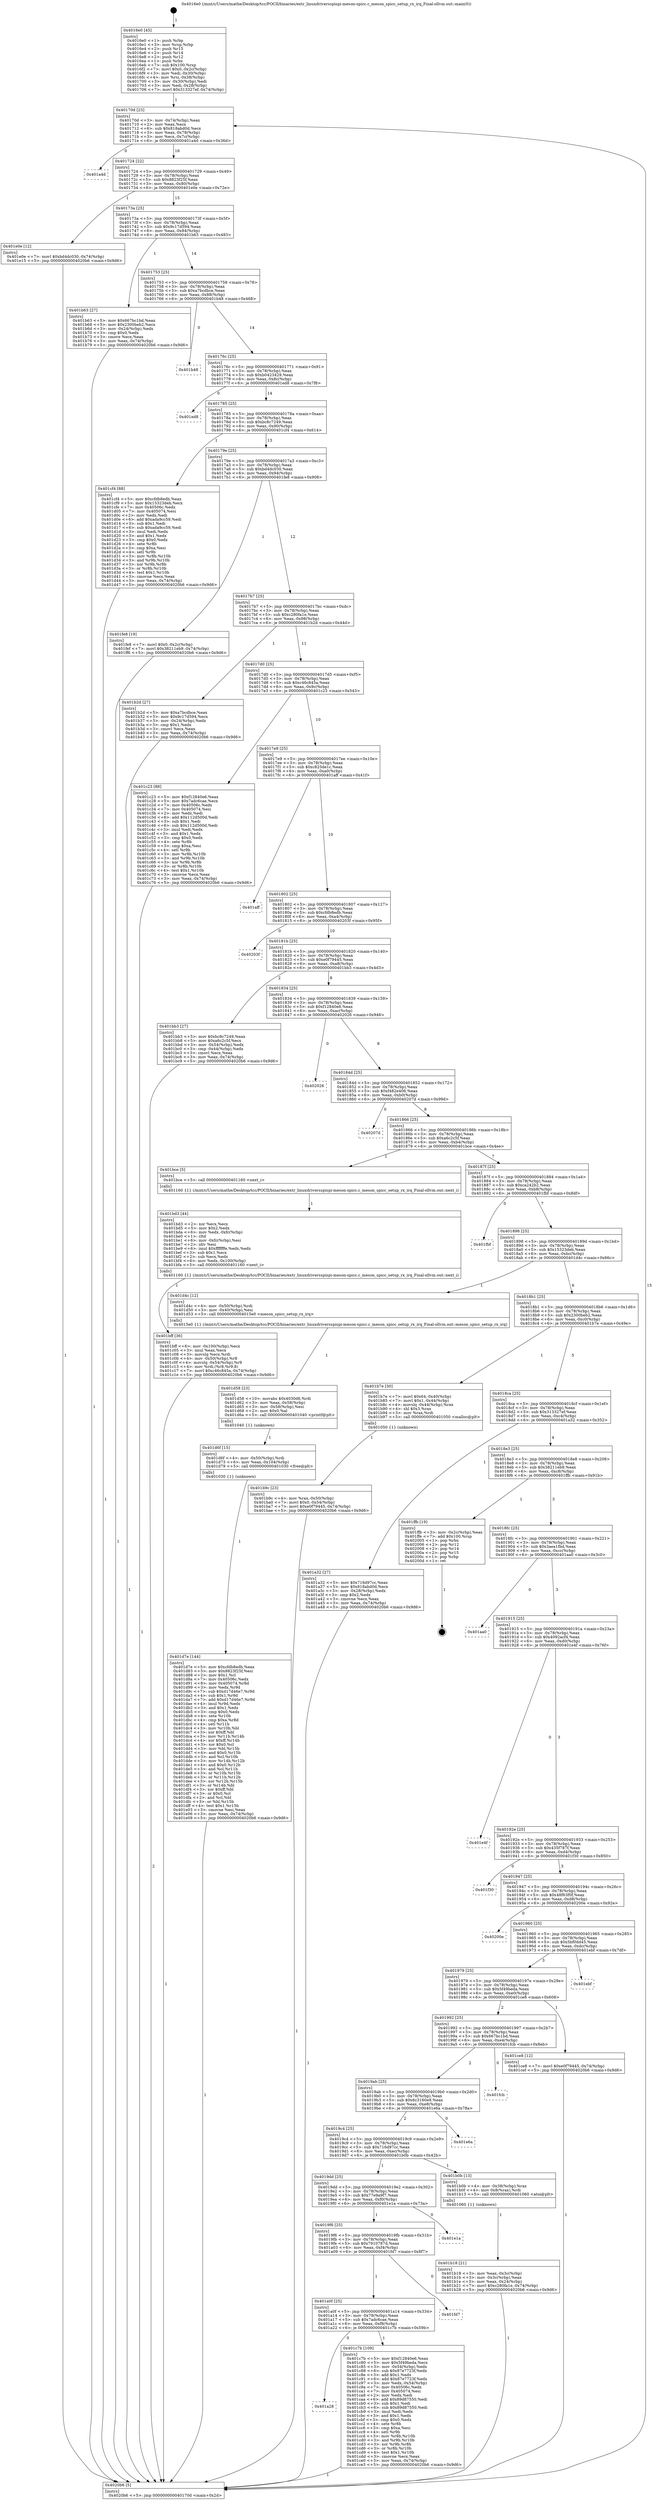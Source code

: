 digraph "0x4016e0" {
  label = "0x4016e0 (/mnt/c/Users/mathe/Desktop/tcc/POCII/binaries/extr_linuxdriversspispi-meson-spicc.c_meson_spicc_setup_rx_irq_Final-ollvm.out::main(0))"
  labelloc = "t"
  node[shape=record]

  Entry [label="",width=0.3,height=0.3,shape=circle,fillcolor=black,style=filled]
  "0x40170d" [label="{
     0x40170d [23]\l
     | [instrs]\l
     &nbsp;&nbsp;0x40170d \<+3\>: mov -0x74(%rbp),%eax\l
     &nbsp;&nbsp;0x401710 \<+2\>: mov %eax,%ecx\l
     &nbsp;&nbsp;0x401712 \<+6\>: sub $0x818abd0d,%ecx\l
     &nbsp;&nbsp;0x401718 \<+3\>: mov %eax,-0x78(%rbp)\l
     &nbsp;&nbsp;0x40171b \<+3\>: mov %ecx,-0x7c(%rbp)\l
     &nbsp;&nbsp;0x40171e \<+6\>: je 0000000000401a4d \<main+0x36d\>\l
  }"]
  "0x401a4d" [label="{
     0x401a4d\l
  }", style=dashed]
  "0x401724" [label="{
     0x401724 [22]\l
     | [instrs]\l
     &nbsp;&nbsp;0x401724 \<+5\>: jmp 0000000000401729 \<main+0x49\>\l
     &nbsp;&nbsp;0x401729 \<+3\>: mov -0x78(%rbp),%eax\l
     &nbsp;&nbsp;0x40172c \<+5\>: sub $0x8823f25f,%eax\l
     &nbsp;&nbsp;0x401731 \<+3\>: mov %eax,-0x80(%rbp)\l
     &nbsp;&nbsp;0x401734 \<+6\>: je 0000000000401e0e \<main+0x72e\>\l
  }"]
  Exit [label="",width=0.3,height=0.3,shape=circle,fillcolor=black,style=filled,peripheries=2]
  "0x401e0e" [label="{
     0x401e0e [12]\l
     | [instrs]\l
     &nbsp;&nbsp;0x401e0e \<+7\>: movl $0xbd4dc030,-0x74(%rbp)\l
     &nbsp;&nbsp;0x401e15 \<+5\>: jmp 00000000004020b6 \<main+0x9d6\>\l
  }"]
  "0x40173a" [label="{
     0x40173a [25]\l
     | [instrs]\l
     &nbsp;&nbsp;0x40173a \<+5\>: jmp 000000000040173f \<main+0x5f\>\l
     &nbsp;&nbsp;0x40173f \<+3\>: mov -0x78(%rbp),%eax\l
     &nbsp;&nbsp;0x401742 \<+5\>: sub $0x9c17d594,%eax\l
     &nbsp;&nbsp;0x401747 \<+6\>: mov %eax,-0x84(%rbp)\l
     &nbsp;&nbsp;0x40174d \<+6\>: je 0000000000401b63 \<main+0x483\>\l
  }"]
  "0x401d7e" [label="{
     0x401d7e [144]\l
     | [instrs]\l
     &nbsp;&nbsp;0x401d7e \<+5\>: mov $0xcfdb8edb,%eax\l
     &nbsp;&nbsp;0x401d83 \<+5\>: mov $0x8823f25f,%esi\l
     &nbsp;&nbsp;0x401d88 \<+2\>: mov $0x1,%cl\l
     &nbsp;&nbsp;0x401d8a \<+7\>: mov 0x40506c,%edx\l
     &nbsp;&nbsp;0x401d91 \<+8\>: mov 0x405074,%r8d\l
     &nbsp;&nbsp;0x401d99 \<+3\>: mov %edx,%r9d\l
     &nbsp;&nbsp;0x401d9c \<+7\>: sub $0xd17d46e7,%r9d\l
     &nbsp;&nbsp;0x401da3 \<+4\>: sub $0x1,%r9d\l
     &nbsp;&nbsp;0x401da7 \<+7\>: add $0xd17d46e7,%r9d\l
     &nbsp;&nbsp;0x401dae \<+4\>: imul %r9d,%edx\l
     &nbsp;&nbsp;0x401db2 \<+3\>: and $0x1,%edx\l
     &nbsp;&nbsp;0x401db5 \<+3\>: cmp $0x0,%edx\l
     &nbsp;&nbsp;0x401db8 \<+4\>: sete %r10b\l
     &nbsp;&nbsp;0x401dbc \<+4\>: cmp $0xa,%r8d\l
     &nbsp;&nbsp;0x401dc0 \<+4\>: setl %r11b\l
     &nbsp;&nbsp;0x401dc4 \<+3\>: mov %r10b,%bl\l
     &nbsp;&nbsp;0x401dc7 \<+3\>: xor $0xff,%bl\l
     &nbsp;&nbsp;0x401dca \<+3\>: mov %r11b,%r14b\l
     &nbsp;&nbsp;0x401dcd \<+4\>: xor $0xff,%r14b\l
     &nbsp;&nbsp;0x401dd1 \<+3\>: xor $0x0,%cl\l
     &nbsp;&nbsp;0x401dd4 \<+3\>: mov %bl,%r15b\l
     &nbsp;&nbsp;0x401dd7 \<+4\>: and $0x0,%r15b\l
     &nbsp;&nbsp;0x401ddb \<+3\>: and %cl,%r10b\l
     &nbsp;&nbsp;0x401dde \<+3\>: mov %r14b,%r12b\l
     &nbsp;&nbsp;0x401de1 \<+4\>: and $0x0,%r12b\l
     &nbsp;&nbsp;0x401de5 \<+3\>: and %cl,%r11b\l
     &nbsp;&nbsp;0x401de8 \<+3\>: or %r10b,%r15b\l
     &nbsp;&nbsp;0x401deb \<+3\>: or %r11b,%r12b\l
     &nbsp;&nbsp;0x401dee \<+3\>: xor %r12b,%r15b\l
     &nbsp;&nbsp;0x401df1 \<+3\>: or %r14b,%bl\l
     &nbsp;&nbsp;0x401df4 \<+3\>: xor $0xff,%bl\l
     &nbsp;&nbsp;0x401df7 \<+3\>: or $0x0,%cl\l
     &nbsp;&nbsp;0x401dfa \<+2\>: and %cl,%bl\l
     &nbsp;&nbsp;0x401dfc \<+3\>: or %bl,%r15b\l
     &nbsp;&nbsp;0x401dff \<+4\>: test $0x1,%r15b\l
     &nbsp;&nbsp;0x401e03 \<+3\>: cmovne %esi,%eax\l
     &nbsp;&nbsp;0x401e06 \<+3\>: mov %eax,-0x74(%rbp)\l
     &nbsp;&nbsp;0x401e09 \<+5\>: jmp 00000000004020b6 \<main+0x9d6\>\l
  }"]
  "0x401b63" [label="{
     0x401b63 [27]\l
     | [instrs]\l
     &nbsp;&nbsp;0x401b63 \<+5\>: mov $0x667bc1bd,%eax\l
     &nbsp;&nbsp;0x401b68 \<+5\>: mov $0x2300beb2,%ecx\l
     &nbsp;&nbsp;0x401b6d \<+3\>: mov -0x24(%rbp),%edx\l
     &nbsp;&nbsp;0x401b70 \<+3\>: cmp $0x0,%edx\l
     &nbsp;&nbsp;0x401b73 \<+3\>: cmove %ecx,%eax\l
     &nbsp;&nbsp;0x401b76 \<+3\>: mov %eax,-0x74(%rbp)\l
     &nbsp;&nbsp;0x401b79 \<+5\>: jmp 00000000004020b6 \<main+0x9d6\>\l
  }"]
  "0x401753" [label="{
     0x401753 [25]\l
     | [instrs]\l
     &nbsp;&nbsp;0x401753 \<+5\>: jmp 0000000000401758 \<main+0x78\>\l
     &nbsp;&nbsp;0x401758 \<+3\>: mov -0x78(%rbp),%eax\l
     &nbsp;&nbsp;0x40175b \<+5\>: sub $0xa7bcdbce,%eax\l
     &nbsp;&nbsp;0x401760 \<+6\>: mov %eax,-0x88(%rbp)\l
     &nbsp;&nbsp;0x401766 \<+6\>: je 0000000000401b48 \<main+0x468\>\l
  }"]
  "0x401d6f" [label="{
     0x401d6f [15]\l
     | [instrs]\l
     &nbsp;&nbsp;0x401d6f \<+4\>: mov -0x50(%rbp),%rdi\l
     &nbsp;&nbsp;0x401d73 \<+6\>: mov %eax,-0x104(%rbp)\l
     &nbsp;&nbsp;0x401d79 \<+5\>: call 0000000000401030 \<free@plt\>\l
     | [calls]\l
     &nbsp;&nbsp;0x401030 \{1\} (unknown)\l
  }"]
  "0x401b48" [label="{
     0x401b48\l
  }", style=dashed]
  "0x40176c" [label="{
     0x40176c [25]\l
     | [instrs]\l
     &nbsp;&nbsp;0x40176c \<+5\>: jmp 0000000000401771 \<main+0x91\>\l
     &nbsp;&nbsp;0x401771 \<+3\>: mov -0x78(%rbp),%eax\l
     &nbsp;&nbsp;0x401774 \<+5\>: sub $0xb0423429,%eax\l
     &nbsp;&nbsp;0x401779 \<+6\>: mov %eax,-0x8c(%rbp)\l
     &nbsp;&nbsp;0x40177f \<+6\>: je 0000000000401ed8 \<main+0x7f8\>\l
  }"]
  "0x401d58" [label="{
     0x401d58 [23]\l
     | [instrs]\l
     &nbsp;&nbsp;0x401d58 \<+10\>: movabs $0x4030d6,%rdi\l
     &nbsp;&nbsp;0x401d62 \<+3\>: mov %eax,-0x58(%rbp)\l
     &nbsp;&nbsp;0x401d65 \<+3\>: mov -0x58(%rbp),%esi\l
     &nbsp;&nbsp;0x401d68 \<+2\>: mov $0x0,%al\l
     &nbsp;&nbsp;0x401d6a \<+5\>: call 0000000000401040 \<printf@plt\>\l
     | [calls]\l
     &nbsp;&nbsp;0x401040 \{1\} (unknown)\l
  }"]
  "0x401ed8" [label="{
     0x401ed8\l
  }", style=dashed]
  "0x401785" [label="{
     0x401785 [25]\l
     | [instrs]\l
     &nbsp;&nbsp;0x401785 \<+5\>: jmp 000000000040178a \<main+0xaa\>\l
     &nbsp;&nbsp;0x40178a \<+3\>: mov -0x78(%rbp),%eax\l
     &nbsp;&nbsp;0x40178d \<+5\>: sub $0xbc8c7249,%eax\l
     &nbsp;&nbsp;0x401792 \<+6\>: mov %eax,-0x90(%rbp)\l
     &nbsp;&nbsp;0x401798 \<+6\>: je 0000000000401cf4 \<main+0x614\>\l
  }"]
  "0x401a28" [label="{
     0x401a28\l
  }", style=dashed]
  "0x401cf4" [label="{
     0x401cf4 [88]\l
     | [instrs]\l
     &nbsp;&nbsp;0x401cf4 \<+5\>: mov $0xcfdb8edb,%eax\l
     &nbsp;&nbsp;0x401cf9 \<+5\>: mov $0x15323deb,%ecx\l
     &nbsp;&nbsp;0x401cfe \<+7\>: mov 0x40506c,%edx\l
     &nbsp;&nbsp;0x401d05 \<+7\>: mov 0x405074,%esi\l
     &nbsp;&nbsp;0x401d0c \<+2\>: mov %edx,%edi\l
     &nbsp;&nbsp;0x401d0e \<+6\>: add $0xada9cc59,%edi\l
     &nbsp;&nbsp;0x401d14 \<+3\>: sub $0x1,%edi\l
     &nbsp;&nbsp;0x401d17 \<+6\>: sub $0xada9cc59,%edi\l
     &nbsp;&nbsp;0x401d1d \<+3\>: imul %edi,%edx\l
     &nbsp;&nbsp;0x401d20 \<+3\>: and $0x1,%edx\l
     &nbsp;&nbsp;0x401d23 \<+3\>: cmp $0x0,%edx\l
     &nbsp;&nbsp;0x401d26 \<+4\>: sete %r8b\l
     &nbsp;&nbsp;0x401d2a \<+3\>: cmp $0xa,%esi\l
     &nbsp;&nbsp;0x401d2d \<+4\>: setl %r9b\l
     &nbsp;&nbsp;0x401d31 \<+3\>: mov %r8b,%r10b\l
     &nbsp;&nbsp;0x401d34 \<+3\>: and %r9b,%r10b\l
     &nbsp;&nbsp;0x401d37 \<+3\>: xor %r9b,%r8b\l
     &nbsp;&nbsp;0x401d3a \<+3\>: or %r8b,%r10b\l
     &nbsp;&nbsp;0x401d3d \<+4\>: test $0x1,%r10b\l
     &nbsp;&nbsp;0x401d41 \<+3\>: cmovne %ecx,%eax\l
     &nbsp;&nbsp;0x401d44 \<+3\>: mov %eax,-0x74(%rbp)\l
     &nbsp;&nbsp;0x401d47 \<+5\>: jmp 00000000004020b6 \<main+0x9d6\>\l
  }"]
  "0x40179e" [label="{
     0x40179e [25]\l
     | [instrs]\l
     &nbsp;&nbsp;0x40179e \<+5\>: jmp 00000000004017a3 \<main+0xc3\>\l
     &nbsp;&nbsp;0x4017a3 \<+3\>: mov -0x78(%rbp),%eax\l
     &nbsp;&nbsp;0x4017a6 \<+5\>: sub $0xbd4dc030,%eax\l
     &nbsp;&nbsp;0x4017ab \<+6\>: mov %eax,-0x94(%rbp)\l
     &nbsp;&nbsp;0x4017b1 \<+6\>: je 0000000000401fe8 \<main+0x908\>\l
  }"]
  "0x401c7b" [label="{
     0x401c7b [109]\l
     | [instrs]\l
     &nbsp;&nbsp;0x401c7b \<+5\>: mov $0xf12840e6,%eax\l
     &nbsp;&nbsp;0x401c80 \<+5\>: mov $0x5f49beda,%ecx\l
     &nbsp;&nbsp;0x401c85 \<+3\>: mov -0x54(%rbp),%edx\l
     &nbsp;&nbsp;0x401c88 \<+6\>: sub $0x87e7723f,%edx\l
     &nbsp;&nbsp;0x401c8e \<+3\>: add $0x1,%edx\l
     &nbsp;&nbsp;0x401c91 \<+6\>: add $0x87e7723f,%edx\l
     &nbsp;&nbsp;0x401c97 \<+3\>: mov %edx,-0x54(%rbp)\l
     &nbsp;&nbsp;0x401c9a \<+7\>: mov 0x40506c,%edx\l
     &nbsp;&nbsp;0x401ca1 \<+7\>: mov 0x405074,%esi\l
     &nbsp;&nbsp;0x401ca8 \<+2\>: mov %edx,%edi\l
     &nbsp;&nbsp;0x401caa \<+6\>: add $0x89d87550,%edi\l
     &nbsp;&nbsp;0x401cb0 \<+3\>: sub $0x1,%edi\l
     &nbsp;&nbsp;0x401cb3 \<+6\>: sub $0x89d87550,%edi\l
     &nbsp;&nbsp;0x401cb9 \<+3\>: imul %edi,%edx\l
     &nbsp;&nbsp;0x401cbc \<+3\>: and $0x1,%edx\l
     &nbsp;&nbsp;0x401cbf \<+3\>: cmp $0x0,%edx\l
     &nbsp;&nbsp;0x401cc2 \<+4\>: sete %r8b\l
     &nbsp;&nbsp;0x401cc6 \<+3\>: cmp $0xa,%esi\l
     &nbsp;&nbsp;0x401cc9 \<+4\>: setl %r9b\l
     &nbsp;&nbsp;0x401ccd \<+3\>: mov %r8b,%r10b\l
     &nbsp;&nbsp;0x401cd0 \<+3\>: and %r9b,%r10b\l
     &nbsp;&nbsp;0x401cd3 \<+3\>: xor %r9b,%r8b\l
     &nbsp;&nbsp;0x401cd6 \<+3\>: or %r8b,%r10b\l
     &nbsp;&nbsp;0x401cd9 \<+4\>: test $0x1,%r10b\l
     &nbsp;&nbsp;0x401cdd \<+3\>: cmovne %ecx,%eax\l
     &nbsp;&nbsp;0x401ce0 \<+3\>: mov %eax,-0x74(%rbp)\l
     &nbsp;&nbsp;0x401ce3 \<+5\>: jmp 00000000004020b6 \<main+0x9d6\>\l
  }"]
  "0x401fe8" [label="{
     0x401fe8 [19]\l
     | [instrs]\l
     &nbsp;&nbsp;0x401fe8 \<+7\>: movl $0x0,-0x2c(%rbp)\l
     &nbsp;&nbsp;0x401fef \<+7\>: movl $0x38211eb9,-0x74(%rbp)\l
     &nbsp;&nbsp;0x401ff6 \<+5\>: jmp 00000000004020b6 \<main+0x9d6\>\l
  }"]
  "0x4017b7" [label="{
     0x4017b7 [25]\l
     | [instrs]\l
     &nbsp;&nbsp;0x4017b7 \<+5\>: jmp 00000000004017bc \<main+0xdc\>\l
     &nbsp;&nbsp;0x4017bc \<+3\>: mov -0x78(%rbp),%eax\l
     &nbsp;&nbsp;0x4017bf \<+5\>: sub $0xc280fa1e,%eax\l
     &nbsp;&nbsp;0x4017c4 \<+6\>: mov %eax,-0x98(%rbp)\l
     &nbsp;&nbsp;0x4017ca \<+6\>: je 0000000000401b2d \<main+0x44d\>\l
  }"]
  "0x401a0f" [label="{
     0x401a0f [25]\l
     | [instrs]\l
     &nbsp;&nbsp;0x401a0f \<+5\>: jmp 0000000000401a14 \<main+0x334\>\l
     &nbsp;&nbsp;0x401a14 \<+3\>: mov -0x78(%rbp),%eax\l
     &nbsp;&nbsp;0x401a17 \<+5\>: sub $0x7adc6cae,%eax\l
     &nbsp;&nbsp;0x401a1c \<+6\>: mov %eax,-0xf8(%rbp)\l
     &nbsp;&nbsp;0x401a22 \<+6\>: je 0000000000401c7b \<main+0x59b\>\l
  }"]
  "0x401b2d" [label="{
     0x401b2d [27]\l
     | [instrs]\l
     &nbsp;&nbsp;0x401b2d \<+5\>: mov $0xa7bcdbce,%eax\l
     &nbsp;&nbsp;0x401b32 \<+5\>: mov $0x9c17d594,%ecx\l
     &nbsp;&nbsp;0x401b37 \<+3\>: mov -0x24(%rbp),%edx\l
     &nbsp;&nbsp;0x401b3a \<+3\>: cmp $0x1,%edx\l
     &nbsp;&nbsp;0x401b3d \<+3\>: cmovl %ecx,%eax\l
     &nbsp;&nbsp;0x401b40 \<+3\>: mov %eax,-0x74(%rbp)\l
     &nbsp;&nbsp;0x401b43 \<+5\>: jmp 00000000004020b6 \<main+0x9d6\>\l
  }"]
  "0x4017d0" [label="{
     0x4017d0 [25]\l
     | [instrs]\l
     &nbsp;&nbsp;0x4017d0 \<+5\>: jmp 00000000004017d5 \<main+0xf5\>\l
     &nbsp;&nbsp;0x4017d5 \<+3\>: mov -0x78(%rbp),%eax\l
     &nbsp;&nbsp;0x4017d8 \<+5\>: sub $0xc46c845a,%eax\l
     &nbsp;&nbsp;0x4017dd \<+6\>: mov %eax,-0x9c(%rbp)\l
     &nbsp;&nbsp;0x4017e3 \<+6\>: je 0000000000401c23 \<main+0x543\>\l
  }"]
  "0x401fd7" [label="{
     0x401fd7\l
  }", style=dashed]
  "0x401c23" [label="{
     0x401c23 [88]\l
     | [instrs]\l
     &nbsp;&nbsp;0x401c23 \<+5\>: mov $0xf12840e6,%eax\l
     &nbsp;&nbsp;0x401c28 \<+5\>: mov $0x7adc6cae,%ecx\l
     &nbsp;&nbsp;0x401c2d \<+7\>: mov 0x40506c,%edx\l
     &nbsp;&nbsp;0x401c34 \<+7\>: mov 0x405074,%esi\l
     &nbsp;&nbsp;0x401c3b \<+2\>: mov %edx,%edi\l
     &nbsp;&nbsp;0x401c3d \<+6\>: add $0x112d500d,%edi\l
     &nbsp;&nbsp;0x401c43 \<+3\>: sub $0x1,%edi\l
     &nbsp;&nbsp;0x401c46 \<+6\>: sub $0x112d500d,%edi\l
     &nbsp;&nbsp;0x401c4c \<+3\>: imul %edi,%edx\l
     &nbsp;&nbsp;0x401c4f \<+3\>: and $0x1,%edx\l
     &nbsp;&nbsp;0x401c52 \<+3\>: cmp $0x0,%edx\l
     &nbsp;&nbsp;0x401c55 \<+4\>: sete %r8b\l
     &nbsp;&nbsp;0x401c59 \<+3\>: cmp $0xa,%esi\l
     &nbsp;&nbsp;0x401c5c \<+4\>: setl %r9b\l
     &nbsp;&nbsp;0x401c60 \<+3\>: mov %r8b,%r10b\l
     &nbsp;&nbsp;0x401c63 \<+3\>: and %r9b,%r10b\l
     &nbsp;&nbsp;0x401c66 \<+3\>: xor %r9b,%r8b\l
     &nbsp;&nbsp;0x401c69 \<+3\>: or %r8b,%r10b\l
     &nbsp;&nbsp;0x401c6c \<+4\>: test $0x1,%r10b\l
     &nbsp;&nbsp;0x401c70 \<+3\>: cmovne %ecx,%eax\l
     &nbsp;&nbsp;0x401c73 \<+3\>: mov %eax,-0x74(%rbp)\l
     &nbsp;&nbsp;0x401c76 \<+5\>: jmp 00000000004020b6 \<main+0x9d6\>\l
  }"]
  "0x4017e9" [label="{
     0x4017e9 [25]\l
     | [instrs]\l
     &nbsp;&nbsp;0x4017e9 \<+5\>: jmp 00000000004017ee \<main+0x10e\>\l
     &nbsp;&nbsp;0x4017ee \<+3\>: mov -0x78(%rbp),%eax\l
     &nbsp;&nbsp;0x4017f1 \<+5\>: sub $0xc825de1c,%eax\l
     &nbsp;&nbsp;0x4017f6 \<+6\>: mov %eax,-0xa0(%rbp)\l
     &nbsp;&nbsp;0x4017fc \<+6\>: je 0000000000401aff \<main+0x41f\>\l
  }"]
  "0x4019f6" [label="{
     0x4019f6 [25]\l
     | [instrs]\l
     &nbsp;&nbsp;0x4019f6 \<+5\>: jmp 00000000004019fb \<main+0x31b\>\l
     &nbsp;&nbsp;0x4019fb \<+3\>: mov -0x78(%rbp),%eax\l
     &nbsp;&nbsp;0x4019fe \<+5\>: sub $0x7910787d,%eax\l
     &nbsp;&nbsp;0x401a03 \<+6\>: mov %eax,-0xf4(%rbp)\l
     &nbsp;&nbsp;0x401a09 \<+6\>: je 0000000000401fd7 \<main+0x8f7\>\l
  }"]
  "0x401aff" [label="{
     0x401aff\l
  }", style=dashed]
  "0x401802" [label="{
     0x401802 [25]\l
     | [instrs]\l
     &nbsp;&nbsp;0x401802 \<+5\>: jmp 0000000000401807 \<main+0x127\>\l
     &nbsp;&nbsp;0x401807 \<+3\>: mov -0x78(%rbp),%eax\l
     &nbsp;&nbsp;0x40180a \<+5\>: sub $0xcfdb8edb,%eax\l
     &nbsp;&nbsp;0x40180f \<+6\>: mov %eax,-0xa4(%rbp)\l
     &nbsp;&nbsp;0x401815 \<+6\>: je 000000000040203f \<main+0x95f\>\l
  }"]
  "0x401e1a" [label="{
     0x401e1a\l
  }", style=dashed]
  "0x40203f" [label="{
     0x40203f\l
  }", style=dashed]
  "0x40181b" [label="{
     0x40181b [25]\l
     | [instrs]\l
     &nbsp;&nbsp;0x40181b \<+5\>: jmp 0000000000401820 \<main+0x140\>\l
     &nbsp;&nbsp;0x401820 \<+3\>: mov -0x78(%rbp),%eax\l
     &nbsp;&nbsp;0x401823 \<+5\>: sub $0xe0f79445,%eax\l
     &nbsp;&nbsp;0x401828 \<+6\>: mov %eax,-0xa8(%rbp)\l
     &nbsp;&nbsp;0x40182e \<+6\>: je 0000000000401bb3 \<main+0x4d3\>\l
  }"]
  "0x401bff" [label="{
     0x401bff [36]\l
     | [instrs]\l
     &nbsp;&nbsp;0x401bff \<+6\>: mov -0x100(%rbp),%ecx\l
     &nbsp;&nbsp;0x401c05 \<+3\>: imul %eax,%ecx\l
     &nbsp;&nbsp;0x401c08 \<+3\>: movslq %ecx,%rdi\l
     &nbsp;&nbsp;0x401c0b \<+4\>: mov -0x50(%rbp),%r8\l
     &nbsp;&nbsp;0x401c0f \<+4\>: movslq -0x54(%rbp),%r9\l
     &nbsp;&nbsp;0x401c13 \<+4\>: mov %rdi,(%r8,%r9,8)\l
     &nbsp;&nbsp;0x401c17 \<+7\>: movl $0xc46c845a,-0x74(%rbp)\l
     &nbsp;&nbsp;0x401c1e \<+5\>: jmp 00000000004020b6 \<main+0x9d6\>\l
  }"]
  "0x401bb3" [label="{
     0x401bb3 [27]\l
     | [instrs]\l
     &nbsp;&nbsp;0x401bb3 \<+5\>: mov $0xbc8c7249,%eax\l
     &nbsp;&nbsp;0x401bb8 \<+5\>: mov $0xa6c2c5f,%ecx\l
     &nbsp;&nbsp;0x401bbd \<+3\>: mov -0x54(%rbp),%edx\l
     &nbsp;&nbsp;0x401bc0 \<+3\>: cmp -0x44(%rbp),%edx\l
     &nbsp;&nbsp;0x401bc3 \<+3\>: cmovl %ecx,%eax\l
     &nbsp;&nbsp;0x401bc6 \<+3\>: mov %eax,-0x74(%rbp)\l
     &nbsp;&nbsp;0x401bc9 \<+5\>: jmp 00000000004020b6 \<main+0x9d6\>\l
  }"]
  "0x401834" [label="{
     0x401834 [25]\l
     | [instrs]\l
     &nbsp;&nbsp;0x401834 \<+5\>: jmp 0000000000401839 \<main+0x159\>\l
     &nbsp;&nbsp;0x401839 \<+3\>: mov -0x78(%rbp),%eax\l
     &nbsp;&nbsp;0x40183c \<+5\>: sub $0xf12840e6,%eax\l
     &nbsp;&nbsp;0x401841 \<+6\>: mov %eax,-0xac(%rbp)\l
     &nbsp;&nbsp;0x401847 \<+6\>: je 0000000000402026 \<main+0x946\>\l
  }"]
  "0x401bd3" [label="{
     0x401bd3 [44]\l
     | [instrs]\l
     &nbsp;&nbsp;0x401bd3 \<+2\>: xor %ecx,%ecx\l
     &nbsp;&nbsp;0x401bd5 \<+5\>: mov $0x2,%edx\l
     &nbsp;&nbsp;0x401bda \<+6\>: mov %edx,-0xfc(%rbp)\l
     &nbsp;&nbsp;0x401be0 \<+1\>: cltd\l
     &nbsp;&nbsp;0x401be1 \<+6\>: mov -0xfc(%rbp),%esi\l
     &nbsp;&nbsp;0x401be7 \<+2\>: idiv %esi\l
     &nbsp;&nbsp;0x401be9 \<+6\>: imul $0xfffffffe,%edx,%edx\l
     &nbsp;&nbsp;0x401bef \<+3\>: sub $0x1,%ecx\l
     &nbsp;&nbsp;0x401bf2 \<+2\>: sub %ecx,%edx\l
     &nbsp;&nbsp;0x401bf4 \<+6\>: mov %edx,-0x100(%rbp)\l
     &nbsp;&nbsp;0x401bfa \<+5\>: call 0000000000401160 \<next_i\>\l
     | [calls]\l
     &nbsp;&nbsp;0x401160 \{1\} (/mnt/c/Users/mathe/Desktop/tcc/POCII/binaries/extr_linuxdriversspispi-meson-spicc.c_meson_spicc_setup_rx_irq_Final-ollvm.out::next_i)\l
  }"]
  "0x402026" [label="{
     0x402026\l
  }", style=dashed]
  "0x40184d" [label="{
     0x40184d [25]\l
     | [instrs]\l
     &nbsp;&nbsp;0x40184d \<+5\>: jmp 0000000000401852 \<main+0x172\>\l
     &nbsp;&nbsp;0x401852 \<+3\>: mov -0x78(%rbp),%eax\l
     &nbsp;&nbsp;0x401855 \<+5\>: sub $0xf482e406,%eax\l
     &nbsp;&nbsp;0x40185a \<+6\>: mov %eax,-0xb0(%rbp)\l
     &nbsp;&nbsp;0x401860 \<+6\>: je 000000000040207d \<main+0x99d\>\l
  }"]
  "0x401b9c" [label="{
     0x401b9c [23]\l
     | [instrs]\l
     &nbsp;&nbsp;0x401b9c \<+4\>: mov %rax,-0x50(%rbp)\l
     &nbsp;&nbsp;0x401ba0 \<+7\>: movl $0x0,-0x54(%rbp)\l
     &nbsp;&nbsp;0x401ba7 \<+7\>: movl $0xe0f79445,-0x74(%rbp)\l
     &nbsp;&nbsp;0x401bae \<+5\>: jmp 00000000004020b6 \<main+0x9d6\>\l
  }"]
  "0x40207d" [label="{
     0x40207d\l
  }", style=dashed]
  "0x401866" [label="{
     0x401866 [25]\l
     | [instrs]\l
     &nbsp;&nbsp;0x401866 \<+5\>: jmp 000000000040186b \<main+0x18b\>\l
     &nbsp;&nbsp;0x40186b \<+3\>: mov -0x78(%rbp),%eax\l
     &nbsp;&nbsp;0x40186e \<+5\>: sub $0xa6c2c5f,%eax\l
     &nbsp;&nbsp;0x401873 \<+6\>: mov %eax,-0xb4(%rbp)\l
     &nbsp;&nbsp;0x401879 \<+6\>: je 0000000000401bce \<main+0x4ee\>\l
  }"]
  "0x401b18" [label="{
     0x401b18 [21]\l
     | [instrs]\l
     &nbsp;&nbsp;0x401b18 \<+3\>: mov %eax,-0x3c(%rbp)\l
     &nbsp;&nbsp;0x401b1b \<+3\>: mov -0x3c(%rbp),%eax\l
     &nbsp;&nbsp;0x401b1e \<+3\>: mov %eax,-0x24(%rbp)\l
     &nbsp;&nbsp;0x401b21 \<+7\>: movl $0xc280fa1e,-0x74(%rbp)\l
     &nbsp;&nbsp;0x401b28 \<+5\>: jmp 00000000004020b6 \<main+0x9d6\>\l
  }"]
  "0x401bce" [label="{
     0x401bce [5]\l
     | [instrs]\l
     &nbsp;&nbsp;0x401bce \<+5\>: call 0000000000401160 \<next_i\>\l
     | [calls]\l
     &nbsp;&nbsp;0x401160 \{1\} (/mnt/c/Users/mathe/Desktop/tcc/POCII/binaries/extr_linuxdriversspispi-meson-spicc.c_meson_spicc_setup_rx_irq_Final-ollvm.out::next_i)\l
  }"]
  "0x40187f" [label="{
     0x40187f [25]\l
     | [instrs]\l
     &nbsp;&nbsp;0x40187f \<+5\>: jmp 0000000000401884 \<main+0x1a4\>\l
     &nbsp;&nbsp;0x401884 \<+3\>: mov -0x78(%rbp),%eax\l
     &nbsp;&nbsp;0x401887 \<+5\>: sub $0xca242b2,%eax\l
     &nbsp;&nbsp;0x40188c \<+6\>: mov %eax,-0xb8(%rbp)\l
     &nbsp;&nbsp;0x401892 \<+6\>: je 0000000000401fbf \<main+0x8df\>\l
  }"]
  "0x4019dd" [label="{
     0x4019dd [25]\l
     | [instrs]\l
     &nbsp;&nbsp;0x4019dd \<+5\>: jmp 00000000004019e2 \<main+0x302\>\l
     &nbsp;&nbsp;0x4019e2 \<+3\>: mov -0x78(%rbp),%eax\l
     &nbsp;&nbsp;0x4019e5 \<+5\>: sub $0x77e9a9f7,%eax\l
     &nbsp;&nbsp;0x4019ea \<+6\>: mov %eax,-0xf0(%rbp)\l
     &nbsp;&nbsp;0x4019f0 \<+6\>: je 0000000000401e1a \<main+0x73a\>\l
  }"]
  "0x401fbf" [label="{
     0x401fbf\l
  }", style=dashed]
  "0x401898" [label="{
     0x401898 [25]\l
     | [instrs]\l
     &nbsp;&nbsp;0x401898 \<+5\>: jmp 000000000040189d \<main+0x1bd\>\l
     &nbsp;&nbsp;0x40189d \<+3\>: mov -0x78(%rbp),%eax\l
     &nbsp;&nbsp;0x4018a0 \<+5\>: sub $0x15323deb,%eax\l
     &nbsp;&nbsp;0x4018a5 \<+6\>: mov %eax,-0xbc(%rbp)\l
     &nbsp;&nbsp;0x4018ab \<+6\>: je 0000000000401d4c \<main+0x66c\>\l
  }"]
  "0x401b0b" [label="{
     0x401b0b [13]\l
     | [instrs]\l
     &nbsp;&nbsp;0x401b0b \<+4\>: mov -0x38(%rbp),%rax\l
     &nbsp;&nbsp;0x401b0f \<+4\>: mov 0x8(%rax),%rdi\l
     &nbsp;&nbsp;0x401b13 \<+5\>: call 0000000000401060 \<atoi@plt\>\l
     | [calls]\l
     &nbsp;&nbsp;0x401060 \{1\} (unknown)\l
  }"]
  "0x401d4c" [label="{
     0x401d4c [12]\l
     | [instrs]\l
     &nbsp;&nbsp;0x401d4c \<+4\>: mov -0x50(%rbp),%rdi\l
     &nbsp;&nbsp;0x401d50 \<+3\>: mov -0x40(%rbp),%esi\l
     &nbsp;&nbsp;0x401d53 \<+5\>: call 00000000004015e0 \<meson_spicc_setup_rx_irq\>\l
     | [calls]\l
     &nbsp;&nbsp;0x4015e0 \{1\} (/mnt/c/Users/mathe/Desktop/tcc/POCII/binaries/extr_linuxdriversspispi-meson-spicc.c_meson_spicc_setup_rx_irq_Final-ollvm.out::meson_spicc_setup_rx_irq)\l
  }"]
  "0x4018b1" [label="{
     0x4018b1 [25]\l
     | [instrs]\l
     &nbsp;&nbsp;0x4018b1 \<+5\>: jmp 00000000004018b6 \<main+0x1d6\>\l
     &nbsp;&nbsp;0x4018b6 \<+3\>: mov -0x78(%rbp),%eax\l
     &nbsp;&nbsp;0x4018b9 \<+5\>: sub $0x2300beb2,%eax\l
     &nbsp;&nbsp;0x4018be \<+6\>: mov %eax,-0xc0(%rbp)\l
     &nbsp;&nbsp;0x4018c4 \<+6\>: je 0000000000401b7e \<main+0x49e\>\l
  }"]
  "0x4019c4" [label="{
     0x4019c4 [25]\l
     | [instrs]\l
     &nbsp;&nbsp;0x4019c4 \<+5\>: jmp 00000000004019c9 \<main+0x2e9\>\l
     &nbsp;&nbsp;0x4019c9 \<+3\>: mov -0x78(%rbp),%eax\l
     &nbsp;&nbsp;0x4019cc \<+5\>: sub $0x716d97cc,%eax\l
     &nbsp;&nbsp;0x4019d1 \<+6\>: mov %eax,-0xec(%rbp)\l
     &nbsp;&nbsp;0x4019d7 \<+6\>: je 0000000000401b0b \<main+0x42b\>\l
  }"]
  "0x401b7e" [label="{
     0x401b7e [30]\l
     | [instrs]\l
     &nbsp;&nbsp;0x401b7e \<+7\>: movl $0x64,-0x40(%rbp)\l
     &nbsp;&nbsp;0x401b85 \<+7\>: movl $0x1,-0x44(%rbp)\l
     &nbsp;&nbsp;0x401b8c \<+4\>: movslq -0x44(%rbp),%rax\l
     &nbsp;&nbsp;0x401b90 \<+4\>: shl $0x3,%rax\l
     &nbsp;&nbsp;0x401b94 \<+3\>: mov %rax,%rdi\l
     &nbsp;&nbsp;0x401b97 \<+5\>: call 0000000000401050 \<malloc@plt\>\l
     | [calls]\l
     &nbsp;&nbsp;0x401050 \{1\} (unknown)\l
  }"]
  "0x4018ca" [label="{
     0x4018ca [25]\l
     | [instrs]\l
     &nbsp;&nbsp;0x4018ca \<+5\>: jmp 00000000004018cf \<main+0x1ef\>\l
     &nbsp;&nbsp;0x4018cf \<+3\>: mov -0x78(%rbp),%eax\l
     &nbsp;&nbsp;0x4018d2 \<+5\>: sub $0x313327ef,%eax\l
     &nbsp;&nbsp;0x4018d7 \<+6\>: mov %eax,-0xc4(%rbp)\l
     &nbsp;&nbsp;0x4018dd \<+6\>: je 0000000000401a32 \<main+0x352\>\l
  }"]
  "0x401e6a" [label="{
     0x401e6a\l
  }", style=dashed]
  "0x401a32" [label="{
     0x401a32 [27]\l
     | [instrs]\l
     &nbsp;&nbsp;0x401a32 \<+5\>: mov $0x716d97cc,%eax\l
     &nbsp;&nbsp;0x401a37 \<+5\>: mov $0x818abd0d,%ecx\l
     &nbsp;&nbsp;0x401a3c \<+3\>: mov -0x28(%rbp),%edx\l
     &nbsp;&nbsp;0x401a3f \<+3\>: cmp $0x2,%edx\l
     &nbsp;&nbsp;0x401a42 \<+3\>: cmovne %ecx,%eax\l
     &nbsp;&nbsp;0x401a45 \<+3\>: mov %eax,-0x74(%rbp)\l
     &nbsp;&nbsp;0x401a48 \<+5\>: jmp 00000000004020b6 \<main+0x9d6\>\l
  }"]
  "0x4018e3" [label="{
     0x4018e3 [25]\l
     | [instrs]\l
     &nbsp;&nbsp;0x4018e3 \<+5\>: jmp 00000000004018e8 \<main+0x208\>\l
     &nbsp;&nbsp;0x4018e8 \<+3\>: mov -0x78(%rbp),%eax\l
     &nbsp;&nbsp;0x4018eb \<+5\>: sub $0x38211eb9,%eax\l
     &nbsp;&nbsp;0x4018f0 \<+6\>: mov %eax,-0xc8(%rbp)\l
     &nbsp;&nbsp;0x4018f6 \<+6\>: je 0000000000401ffb \<main+0x91b\>\l
  }"]
  "0x4020b6" [label="{
     0x4020b6 [5]\l
     | [instrs]\l
     &nbsp;&nbsp;0x4020b6 \<+5\>: jmp 000000000040170d \<main+0x2d\>\l
  }"]
  "0x4016e0" [label="{
     0x4016e0 [45]\l
     | [instrs]\l
     &nbsp;&nbsp;0x4016e0 \<+1\>: push %rbp\l
     &nbsp;&nbsp;0x4016e1 \<+3\>: mov %rsp,%rbp\l
     &nbsp;&nbsp;0x4016e4 \<+2\>: push %r15\l
     &nbsp;&nbsp;0x4016e6 \<+2\>: push %r14\l
     &nbsp;&nbsp;0x4016e8 \<+2\>: push %r12\l
     &nbsp;&nbsp;0x4016ea \<+1\>: push %rbx\l
     &nbsp;&nbsp;0x4016eb \<+7\>: sub $0x100,%rsp\l
     &nbsp;&nbsp;0x4016f2 \<+7\>: movl $0x0,-0x2c(%rbp)\l
     &nbsp;&nbsp;0x4016f9 \<+3\>: mov %edi,-0x30(%rbp)\l
     &nbsp;&nbsp;0x4016fc \<+4\>: mov %rsi,-0x38(%rbp)\l
     &nbsp;&nbsp;0x401700 \<+3\>: mov -0x30(%rbp),%edi\l
     &nbsp;&nbsp;0x401703 \<+3\>: mov %edi,-0x28(%rbp)\l
     &nbsp;&nbsp;0x401706 \<+7\>: movl $0x313327ef,-0x74(%rbp)\l
  }"]
  "0x4019ab" [label="{
     0x4019ab [25]\l
     | [instrs]\l
     &nbsp;&nbsp;0x4019ab \<+5\>: jmp 00000000004019b0 \<main+0x2d0\>\l
     &nbsp;&nbsp;0x4019b0 \<+3\>: mov -0x78(%rbp),%eax\l
     &nbsp;&nbsp;0x4019b3 \<+5\>: sub $0x6c3160e9,%eax\l
     &nbsp;&nbsp;0x4019b8 \<+6\>: mov %eax,-0xe8(%rbp)\l
     &nbsp;&nbsp;0x4019be \<+6\>: je 0000000000401e6a \<main+0x78a\>\l
  }"]
  "0x401ffb" [label="{
     0x401ffb [19]\l
     | [instrs]\l
     &nbsp;&nbsp;0x401ffb \<+3\>: mov -0x2c(%rbp),%eax\l
     &nbsp;&nbsp;0x401ffe \<+7\>: add $0x100,%rsp\l
     &nbsp;&nbsp;0x402005 \<+1\>: pop %rbx\l
     &nbsp;&nbsp;0x402006 \<+2\>: pop %r12\l
     &nbsp;&nbsp;0x402008 \<+2\>: pop %r14\l
     &nbsp;&nbsp;0x40200a \<+2\>: pop %r15\l
     &nbsp;&nbsp;0x40200c \<+1\>: pop %rbp\l
     &nbsp;&nbsp;0x40200d \<+1\>: ret\l
  }"]
  "0x4018fc" [label="{
     0x4018fc [25]\l
     | [instrs]\l
     &nbsp;&nbsp;0x4018fc \<+5\>: jmp 0000000000401901 \<main+0x221\>\l
     &nbsp;&nbsp;0x401901 \<+3\>: mov -0x78(%rbp),%eax\l
     &nbsp;&nbsp;0x401904 \<+5\>: sub $0x3aea1fbd,%eax\l
     &nbsp;&nbsp;0x401909 \<+6\>: mov %eax,-0xcc(%rbp)\l
     &nbsp;&nbsp;0x40190f \<+6\>: je 0000000000401aa0 \<main+0x3c0\>\l
  }"]
  "0x401fcb" [label="{
     0x401fcb\l
  }", style=dashed]
  "0x401aa0" [label="{
     0x401aa0\l
  }", style=dashed]
  "0x401915" [label="{
     0x401915 [25]\l
     | [instrs]\l
     &nbsp;&nbsp;0x401915 \<+5\>: jmp 000000000040191a \<main+0x23a\>\l
     &nbsp;&nbsp;0x40191a \<+3\>: mov -0x78(%rbp),%eax\l
     &nbsp;&nbsp;0x40191d \<+5\>: sub $0x4092acf4,%eax\l
     &nbsp;&nbsp;0x401922 \<+6\>: mov %eax,-0xd0(%rbp)\l
     &nbsp;&nbsp;0x401928 \<+6\>: je 0000000000401e4f \<main+0x76f\>\l
  }"]
  "0x401992" [label="{
     0x401992 [25]\l
     | [instrs]\l
     &nbsp;&nbsp;0x401992 \<+5\>: jmp 0000000000401997 \<main+0x2b7\>\l
     &nbsp;&nbsp;0x401997 \<+3\>: mov -0x78(%rbp),%eax\l
     &nbsp;&nbsp;0x40199a \<+5\>: sub $0x667bc1bd,%eax\l
     &nbsp;&nbsp;0x40199f \<+6\>: mov %eax,-0xe4(%rbp)\l
     &nbsp;&nbsp;0x4019a5 \<+6\>: je 0000000000401fcb \<main+0x8eb\>\l
  }"]
  "0x401e4f" [label="{
     0x401e4f\l
  }", style=dashed]
  "0x40192e" [label="{
     0x40192e [25]\l
     | [instrs]\l
     &nbsp;&nbsp;0x40192e \<+5\>: jmp 0000000000401933 \<main+0x253\>\l
     &nbsp;&nbsp;0x401933 \<+3\>: mov -0x78(%rbp),%eax\l
     &nbsp;&nbsp;0x401936 \<+5\>: sub $0x435f787f,%eax\l
     &nbsp;&nbsp;0x40193b \<+6\>: mov %eax,-0xd4(%rbp)\l
     &nbsp;&nbsp;0x401941 \<+6\>: je 0000000000401f30 \<main+0x850\>\l
  }"]
  "0x401ce8" [label="{
     0x401ce8 [12]\l
     | [instrs]\l
     &nbsp;&nbsp;0x401ce8 \<+7\>: movl $0xe0f79445,-0x74(%rbp)\l
     &nbsp;&nbsp;0x401cef \<+5\>: jmp 00000000004020b6 \<main+0x9d6\>\l
  }"]
  "0x401f30" [label="{
     0x401f30\l
  }", style=dashed]
  "0x401947" [label="{
     0x401947 [25]\l
     | [instrs]\l
     &nbsp;&nbsp;0x401947 \<+5\>: jmp 000000000040194c \<main+0x26c\>\l
     &nbsp;&nbsp;0x40194c \<+3\>: mov -0x78(%rbp),%eax\l
     &nbsp;&nbsp;0x40194f \<+5\>: sub $0x48f63f0f,%eax\l
     &nbsp;&nbsp;0x401954 \<+6\>: mov %eax,-0xd8(%rbp)\l
     &nbsp;&nbsp;0x40195a \<+6\>: je 000000000040200e \<main+0x92e\>\l
  }"]
  "0x401979" [label="{
     0x401979 [25]\l
     | [instrs]\l
     &nbsp;&nbsp;0x401979 \<+5\>: jmp 000000000040197e \<main+0x29e\>\l
     &nbsp;&nbsp;0x40197e \<+3\>: mov -0x78(%rbp),%eax\l
     &nbsp;&nbsp;0x401981 \<+5\>: sub $0x5f49beda,%eax\l
     &nbsp;&nbsp;0x401986 \<+6\>: mov %eax,-0xe0(%rbp)\l
     &nbsp;&nbsp;0x40198c \<+6\>: je 0000000000401ce8 \<main+0x608\>\l
  }"]
  "0x40200e" [label="{
     0x40200e\l
  }", style=dashed]
  "0x401960" [label="{
     0x401960 [25]\l
     | [instrs]\l
     &nbsp;&nbsp;0x401960 \<+5\>: jmp 0000000000401965 \<main+0x285\>\l
     &nbsp;&nbsp;0x401965 \<+3\>: mov -0x78(%rbp),%eax\l
     &nbsp;&nbsp;0x401968 \<+5\>: sub $0x5bf0dd45,%eax\l
     &nbsp;&nbsp;0x40196d \<+6\>: mov %eax,-0xdc(%rbp)\l
     &nbsp;&nbsp;0x401973 \<+6\>: je 0000000000401ebf \<main+0x7df\>\l
  }"]
  "0x401ebf" [label="{
     0x401ebf\l
  }", style=dashed]
  Entry -> "0x4016e0" [label=" 1"]
  "0x40170d" -> "0x401a4d" [label=" 0"]
  "0x40170d" -> "0x401724" [label=" 16"]
  "0x401ffb" -> Exit [label=" 1"]
  "0x401724" -> "0x401e0e" [label=" 1"]
  "0x401724" -> "0x40173a" [label=" 15"]
  "0x401fe8" -> "0x4020b6" [label=" 1"]
  "0x40173a" -> "0x401b63" [label=" 1"]
  "0x40173a" -> "0x401753" [label=" 14"]
  "0x401e0e" -> "0x4020b6" [label=" 1"]
  "0x401753" -> "0x401b48" [label=" 0"]
  "0x401753" -> "0x40176c" [label=" 14"]
  "0x401d7e" -> "0x4020b6" [label=" 1"]
  "0x40176c" -> "0x401ed8" [label=" 0"]
  "0x40176c" -> "0x401785" [label=" 14"]
  "0x401d6f" -> "0x401d7e" [label=" 1"]
  "0x401785" -> "0x401cf4" [label=" 1"]
  "0x401785" -> "0x40179e" [label=" 13"]
  "0x401d58" -> "0x401d6f" [label=" 1"]
  "0x40179e" -> "0x401fe8" [label=" 1"]
  "0x40179e" -> "0x4017b7" [label=" 12"]
  "0x401d4c" -> "0x401d58" [label=" 1"]
  "0x4017b7" -> "0x401b2d" [label=" 1"]
  "0x4017b7" -> "0x4017d0" [label=" 11"]
  "0x401ce8" -> "0x4020b6" [label=" 1"]
  "0x4017d0" -> "0x401c23" [label=" 1"]
  "0x4017d0" -> "0x4017e9" [label=" 10"]
  "0x401c7b" -> "0x4020b6" [label=" 1"]
  "0x4017e9" -> "0x401aff" [label=" 0"]
  "0x4017e9" -> "0x401802" [label=" 10"]
  "0x401a0f" -> "0x401c7b" [label=" 1"]
  "0x401802" -> "0x40203f" [label=" 0"]
  "0x401802" -> "0x40181b" [label=" 10"]
  "0x401cf4" -> "0x4020b6" [label=" 1"]
  "0x40181b" -> "0x401bb3" [label=" 2"]
  "0x40181b" -> "0x401834" [label=" 8"]
  "0x4019f6" -> "0x401fd7" [label=" 0"]
  "0x401834" -> "0x402026" [label=" 0"]
  "0x401834" -> "0x40184d" [label=" 8"]
  "0x401a0f" -> "0x401a28" [label=" 0"]
  "0x40184d" -> "0x40207d" [label=" 0"]
  "0x40184d" -> "0x401866" [label=" 8"]
  "0x4019dd" -> "0x4019f6" [label=" 1"]
  "0x401866" -> "0x401bce" [label=" 1"]
  "0x401866" -> "0x40187f" [label=" 7"]
  "0x4019dd" -> "0x401e1a" [label=" 0"]
  "0x40187f" -> "0x401fbf" [label=" 0"]
  "0x40187f" -> "0x401898" [label=" 7"]
  "0x4019f6" -> "0x401a0f" [label=" 1"]
  "0x401898" -> "0x401d4c" [label=" 1"]
  "0x401898" -> "0x4018b1" [label=" 6"]
  "0x401c23" -> "0x4020b6" [label=" 1"]
  "0x4018b1" -> "0x401b7e" [label=" 1"]
  "0x4018b1" -> "0x4018ca" [label=" 5"]
  "0x401bd3" -> "0x401bff" [label=" 1"]
  "0x4018ca" -> "0x401a32" [label=" 1"]
  "0x4018ca" -> "0x4018e3" [label=" 4"]
  "0x401a32" -> "0x4020b6" [label=" 1"]
  "0x4016e0" -> "0x40170d" [label=" 1"]
  "0x4020b6" -> "0x40170d" [label=" 15"]
  "0x401bce" -> "0x401bd3" [label=" 1"]
  "0x4018e3" -> "0x401ffb" [label=" 1"]
  "0x4018e3" -> "0x4018fc" [label=" 3"]
  "0x401b9c" -> "0x4020b6" [label=" 1"]
  "0x4018fc" -> "0x401aa0" [label=" 0"]
  "0x4018fc" -> "0x401915" [label=" 3"]
  "0x401b7e" -> "0x401b9c" [label=" 1"]
  "0x401915" -> "0x401e4f" [label=" 0"]
  "0x401915" -> "0x40192e" [label=" 3"]
  "0x401b2d" -> "0x4020b6" [label=" 1"]
  "0x40192e" -> "0x401f30" [label=" 0"]
  "0x40192e" -> "0x401947" [label=" 3"]
  "0x401b18" -> "0x4020b6" [label=" 1"]
  "0x401947" -> "0x40200e" [label=" 0"]
  "0x401947" -> "0x401960" [label=" 3"]
  "0x4019c4" -> "0x4019dd" [label=" 1"]
  "0x401960" -> "0x401ebf" [label=" 0"]
  "0x401960" -> "0x401979" [label=" 3"]
  "0x401b0b" -> "0x401b18" [label=" 1"]
  "0x401979" -> "0x401ce8" [label=" 1"]
  "0x401979" -> "0x401992" [label=" 2"]
  "0x401b63" -> "0x4020b6" [label=" 1"]
  "0x401992" -> "0x401fcb" [label=" 0"]
  "0x401992" -> "0x4019ab" [label=" 2"]
  "0x401bb3" -> "0x4020b6" [label=" 2"]
  "0x4019ab" -> "0x401e6a" [label=" 0"]
  "0x4019ab" -> "0x4019c4" [label=" 2"]
  "0x401bff" -> "0x4020b6" [label=" 1"]
  "0x4019c4" -> "0x401b0b" [label=" 1"]
}
